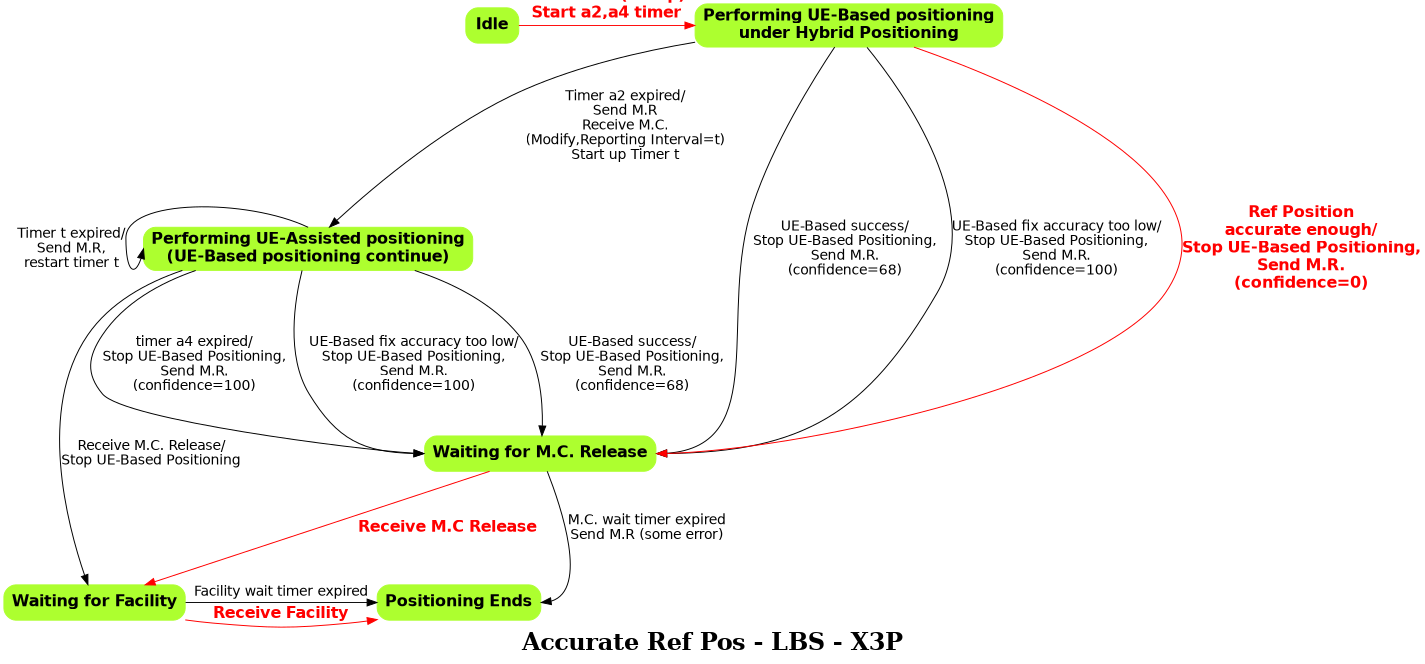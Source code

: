 digraph finite_state_machine {
	//rankdir=LR;
	rankdir=TB;
	ranksep=1.2;
	orientation=portrait;
	fontpath="C:\WINNT\Fonts";
	size="9.5,7.5";
	graph [	fontname = "Times-Bold",fontsize = 24,
//
//Use Case Title
//
		label = "Accurate Ref Pos - LBS - X3P"];
//
	node [shape=box,style="rounded,filled", color=greenyellow, fontname="Helvetica-Bold",fontsize=16];
	edge [fontname="Helvetica",fontsize=14];
//
// 	[fontname="Helvetica-Bold",fontsize=16, fontcolor=red, color=red]
//

//
// List of State
//
{ rank = same;
	Idle [label="Idle"];
	UE_Based [label="Performing UE-Based positioning\nunder Hybrid Positioning"];
}
	UE_Assisted [label="Performing UE-Assisted positioning\n(UE-Based positioning continue)"];
	Waiting_MC [label="Waiting for M.C. Release"];
{ rank = same;
	Waiting_Facility [label="Waiting for Facility"];
	End [label="Positioning Ends"];
}


//	UE_Based -> Waiting_MC [label = "UE-Based success/\nStop UE-Based Positioning,\nSend M.R.\n(confidence=68)"];


//
// Idle State
//
	Idle -> UE_Based [label = "Send M.C. (Setup)\nStart a2,a4 timer"
				,fontname="Helvetica-Bold",fontsize=16, fontcolor=red, color=red];


//
// UE Based State
//
	//
	//Transition to UE-Assisted	
	//
	UE_Based -> UE_Assisted [label="Timer a2 expired/\nSend M.R\nReceive M.C.\n(Modify,Reporting Interval=t)\nStart up Timer t"];
	//
	//Transition to Waiting for M.C.	
	//
	UE_Based -> "Waiting_MC":e [label = "UE-Based success/\nStop UE-Based Positioning,\nSend M.R.\n(confidence=68)"];
	UE_Based -> "Waiting_MC":e [label = "UE-Based fix accuracy too low/\nStop UE-Based Positioning,\nSend M.R.\n(confidence=100)"];
	UE_Based -> "Waiting_MC":e [label = "Ref Position\naccurate enough/\nStop UE-Based Positioning,\nSend M.R.\n(confidence=0)"
				,fontname="Helvetica-Bold",fontsize=16, fontcolor=red, color=red];
	
 	
//
// UE Assisted State
//

	//Loopback
	UE_Assisted:n -> UE_Assisted:w [label="Timer t expired/\nSend M.R,\nrestart timer t"];
	//
	//Transition to Waiting for M.C.	
	//
	UE_Assisted -> Waiting_MC:w [label = "timer a4 expired/\nStop UE-Based Positioning,\nSend M.R.\n(confidence=100)"];
	UE_Assisted -> Waiting_MC:w [label = "UE-Based fix accuracy too low/\nStop UE-Based Positioning,\nSend M.R.\n(confidence=100)"];
	UE_Assisted -> Waiting_Facility [label = "Receive M.C. Release/\nStop UE-Based Positioning"];
	UE_Assisted -> Waiting_MC [label = "UE-Based success/\nStop UE-Based Positioning,\nSend M.R.\n(confidence=68)"];


//
// Waiting for M.C. Release State
//
	Waiting_MC -> Waiting_Facility [label = "Receive M.C Release"
				,fontname="Helvetica-Bold",fontsize=16, fontcolor=red, color=red];
	Waiting_MC -> End:e [label = "M.C. wait timer expired\nSend M.R (some error)"];
//
// Waiting for Facility
//
	Waiting_Facility -> End [label="Facility wait timer expired"]; 
	Waiting_Facility -> End [label="Receive Facility"
				,fontname="Helvetica-Bold",fontsize=16, fontcolor=red, color=red];
 
//
// End State
//

}